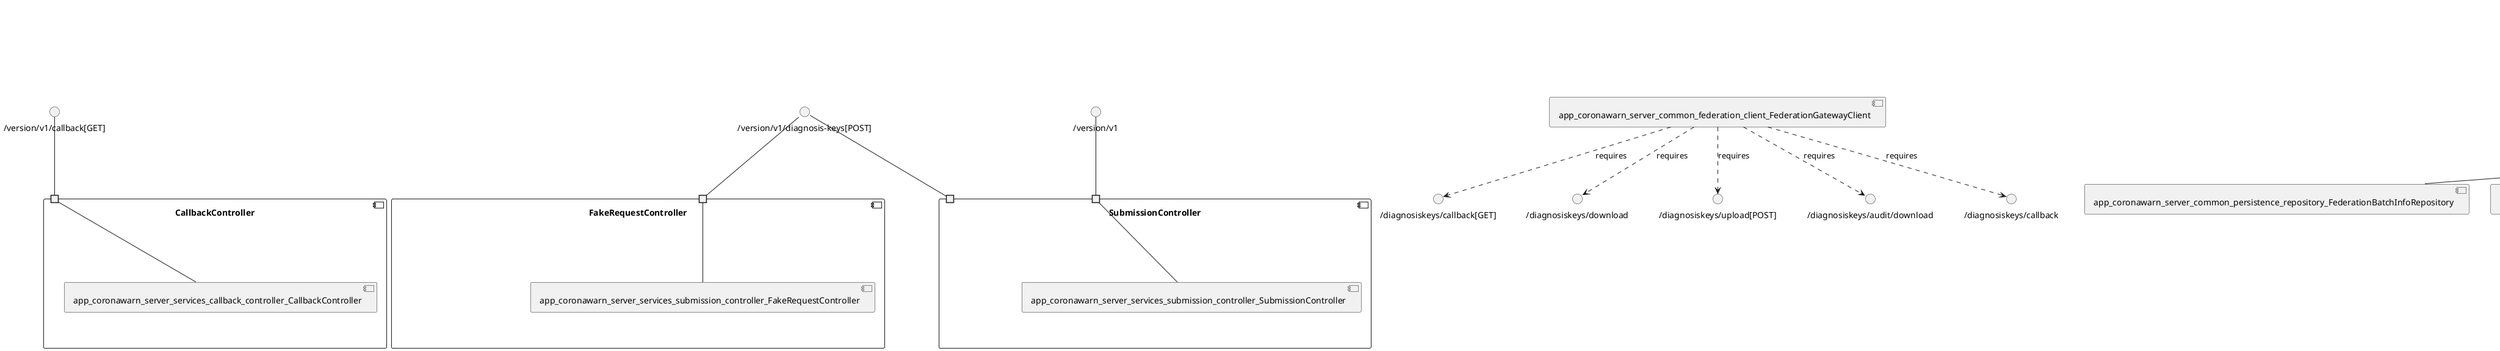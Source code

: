 @startuml
skinparam fixCircleLabelOverlapping true
component "CallbackController\n\n\n\n\n\n" {
[app_coronawarn_server_services_callback_controller_CallbackController]
portin " " as CallbackController.requires._version_v1_callback_GET_
"CallbackController.requires._version_v1_callback_GET_"--[app_coronawarn_server_services_callback_controller_CallbackController]
}
interface "/version/v1/callback[GET]" as interface._version_v1_callback_GET_
interface._version_v1_callback_GET_--"CallbackController.requires._version_v1_callback_GET_"
component "FakeRequestController\n\n\n\n\n\n" {
[app_coronawarn_server_services_submission_controller_FakeRequestController]
portin " " as FakeRequestController.requires._version_v1_diagnosis_keys_POST_
"FakeRequestController.requires._version_v1_diagnosis_keys_POST_"--[app_coronawarn_server_services_submission_controller_FakeRequestController]
}
interface "/version/v1/diagnosis-keys[POST]" as interface._version_v1_diagnosis_keys_POST_
interface._version_v1_diagnosis_keys_POST_--"FakeRequestController.requires._version_v1_diagnosis_keys_POST_"
component "SrsOtpVerifier\n\n\n\n\n\n" {
[app_coronawarn_server_services_submission_verification_SrsOtpVerifier]
}
component "SubmissionController\n\n\n\n\n\n" {
[app_coronawarn_server_services_submission_controller_SubmissionController]
portin " " as SubmissionController.requires._version_v1
portin " " as SubmissionController.requires._version_v1_diagnosis_keys_POST_
"SubmissionController.requires._version_v1"--[app_coronawarn_server_services_submission_controller_SubmissionController]
}
interface "/version/v1" as interface._version_v1
interface._version_v1--"SubmissionController.requires._version_v1"
interface "/version/v1/diagnosis-keys[POST]" as interface._version_v1_diagnosis_keys_POST_
interface._version_v1_diagnosis_keys_POST_--"SubmissionController.requires._version_v1_diagnosis_keys_POST_"
component "TanVerifier\n\n\n\n\n\n" {
[app_coronawarn_server_services_submission_verification_TanVerifier]
}
interface "/diagnosiskeys/audit/download" as interface._diagnosiskeys_audit_download
[app_coronawarn_server_common_federation_client_FederationGatewayClient]..>interface._diagnosiskeys_audit_download : requires
interface "/diagnosiskeys/callback" as interface._diagnosiskeys_callback
[app_coronawarn_server_common_federation_client_FederationGatewayClient]..>interface._diagnosiskeys_callback : requires
interface "/diagnosiskeys/callback[GET]" as interface._diagnosiskeys_callback_GET_
[app_coronawarn_server_common_federation_client_FederationGatewayClient]..>interface._diagnosiskeys_callback_GET_ : requires
interface "/diagnosiskeys/download" as interface._diagnosiskeys_download
[app_coronawarn_server_common_federation_client_FederationGatewayClient]..>interface._diagnosiskeys_download : requires
interface "/diagnosiskeys/upload[POST]" as interface._diagnosiskeys_upload_POST_
[app_coronawarn_server_common_federation_client_FederationGatewayClient]..>interface._diagnosiskeys_upload_POST_ : requires
interface "PagingAndSortingRepository" as interface.PagingAndSortingRepository
interface.PagingAndSortingRepository--[app_coronawarn_server_common_persistence_repository_CheckInProtectedReportsRepository]
interface "PagingAndSortingRepository" as interface.PagingAndSortingRepository
interface.PagingAndSortingRepository--[app_coronawarn_server_common_persistence_repository_DccRevocationEtagRepository]
interface "PagingAndSortingRepository" as interface.PagingAndSortingRepository
interface.PagingAndSortingRepository--[app_coronawarn_server_common_persistence_repository_DccRevocationListRepository]
interface "PagingAndSortingRepository" as interface.PagingAndSortingRepository
interface.PagingAndSortingRepository--[app_coronawarn_server_common_persistence_repository_DiagnosisKeyRepository]
interface "PagingAndSortingRepository" as interface.PagingAndSortingRepository
interface.PagingAndSortingRepository--[app_coronawarn_server_common_persistence_repository_FederationBatchInfoRepository]
interface "PagingAndSortingRepository" as interface.PagingAndSortingRepository
interface.PagingAndSortingRepository--[app_coronawarn_server_common_persistence_repository_FederationUploadKeyRepository]
interface "CrudRepository" as interface.CrudRepository
interface.CrudRepository--[app_coronawarn_server_common_persistence_repository_LocalStatisticsDownloadRepository]
interface "CrudRepository" as interface.CrudRepository
interface.CrudRepository--[app_coronawarn_server_common_persistence_repository_StatisticsDownloadRepository]
interface "PagingAndSortingRepository" as interface.PagingAndSortingRepository
interface.PagingAndSortingRepository--[app_coronawarn_server_common_persistence_repository_TraceTimeIntervalWarningRepository]
interface "/" as interface._
[app_coronawarn_server_services_distribution_dcc_DccRevocationFeignClient]..>interface._ : requires
interface "/[GET]" as interface.__GET_
[app_coronawarn_server_services_distribution_dcc_DccRevocationFeignClient]..>interface.__GET_ : requires
interface "/bnrules" as interface._bnrules
[app_coronawarn_server_services_distribution_dgc_client_DigitalCovidCertificateFeignClient]..>interface._bnrules : requires
interface "/bnrules[GET]" as interface._bnrules_GET_
[app_coronawarn_server_services_distribution_dgc_client_DigitalCovidCertificateFeignClient]..>interface._bnrules_GET_ : requires
interface "/cclrules" as interface._cclrules
[app_coronawarn_server_services_distribution_dgc_client_DigitalCovidCertificateFeignClient]..>interface._cclrules : requires
interface "/cclrules[GET]" as interface._cclrules_GET_
[app_coronawarn_server_services_distribution_dgc_client_DigitalCovidCertificateFeignClient]..>interface._cclrules_GET_ : requires
interface "/countrylist[GET]" as interface._countrylist_GET_
[app_coronawarn_server_services_distribution_dgc_client_DigitalCovidCertificateFeignClient]..>interface._countrylist_GET_ : requires
interface "/rules" as interface._rules
[app_coronawarn_server_services_distribution_dgc_client_DigitalCovidCertificateFeignClient]..>interface._rules : requires
interface "/rules[GET]" as interface._rules_GET_
[app_coronawarn_server_services_distribution_dgc_client_DigitalCovidCertificateFeignClient]..>interface._rules_GET_ : requires
interface "/valuesets" as interface._valuesets
[app_coronawarn_server_services_distribution_dgc_client_DigitalCovidCertificateFeignClient]..>interface._valuesets : requires
interface "/valuesets[GET]" as interface._valuesets_GET_
[app_coronawarn_server_services_distribution_dgc_client_DigitalCovidCertificateFeignClient]..>interface._valuesets_GET_ : requires
interface "/trustList/DSC/[GET]" as interface._trustList_DSC__GET_
[app_coronawarn_server_services_distribution_dgc_dsc_DigitalSigningCertificatesFeignClient]..>interface._trustList_DSC__GET_ : requires
interface "/version/v1/srs[POST]" as interface._version_v1_srs_POST_
[app_coronawarn_server_services_submission_verification_SrsVerifyClient]..>interface._version_v1_srs_POST_ : requires
interface "/version/v1/tan/verify[POST]" as interface._version_v1_tan_verify_POST_
[app_coronawarn_server_services_submission_verification_VerificationServerClient]..>interface._version_v1_tan_verify_POST_ : requires

@enduml
